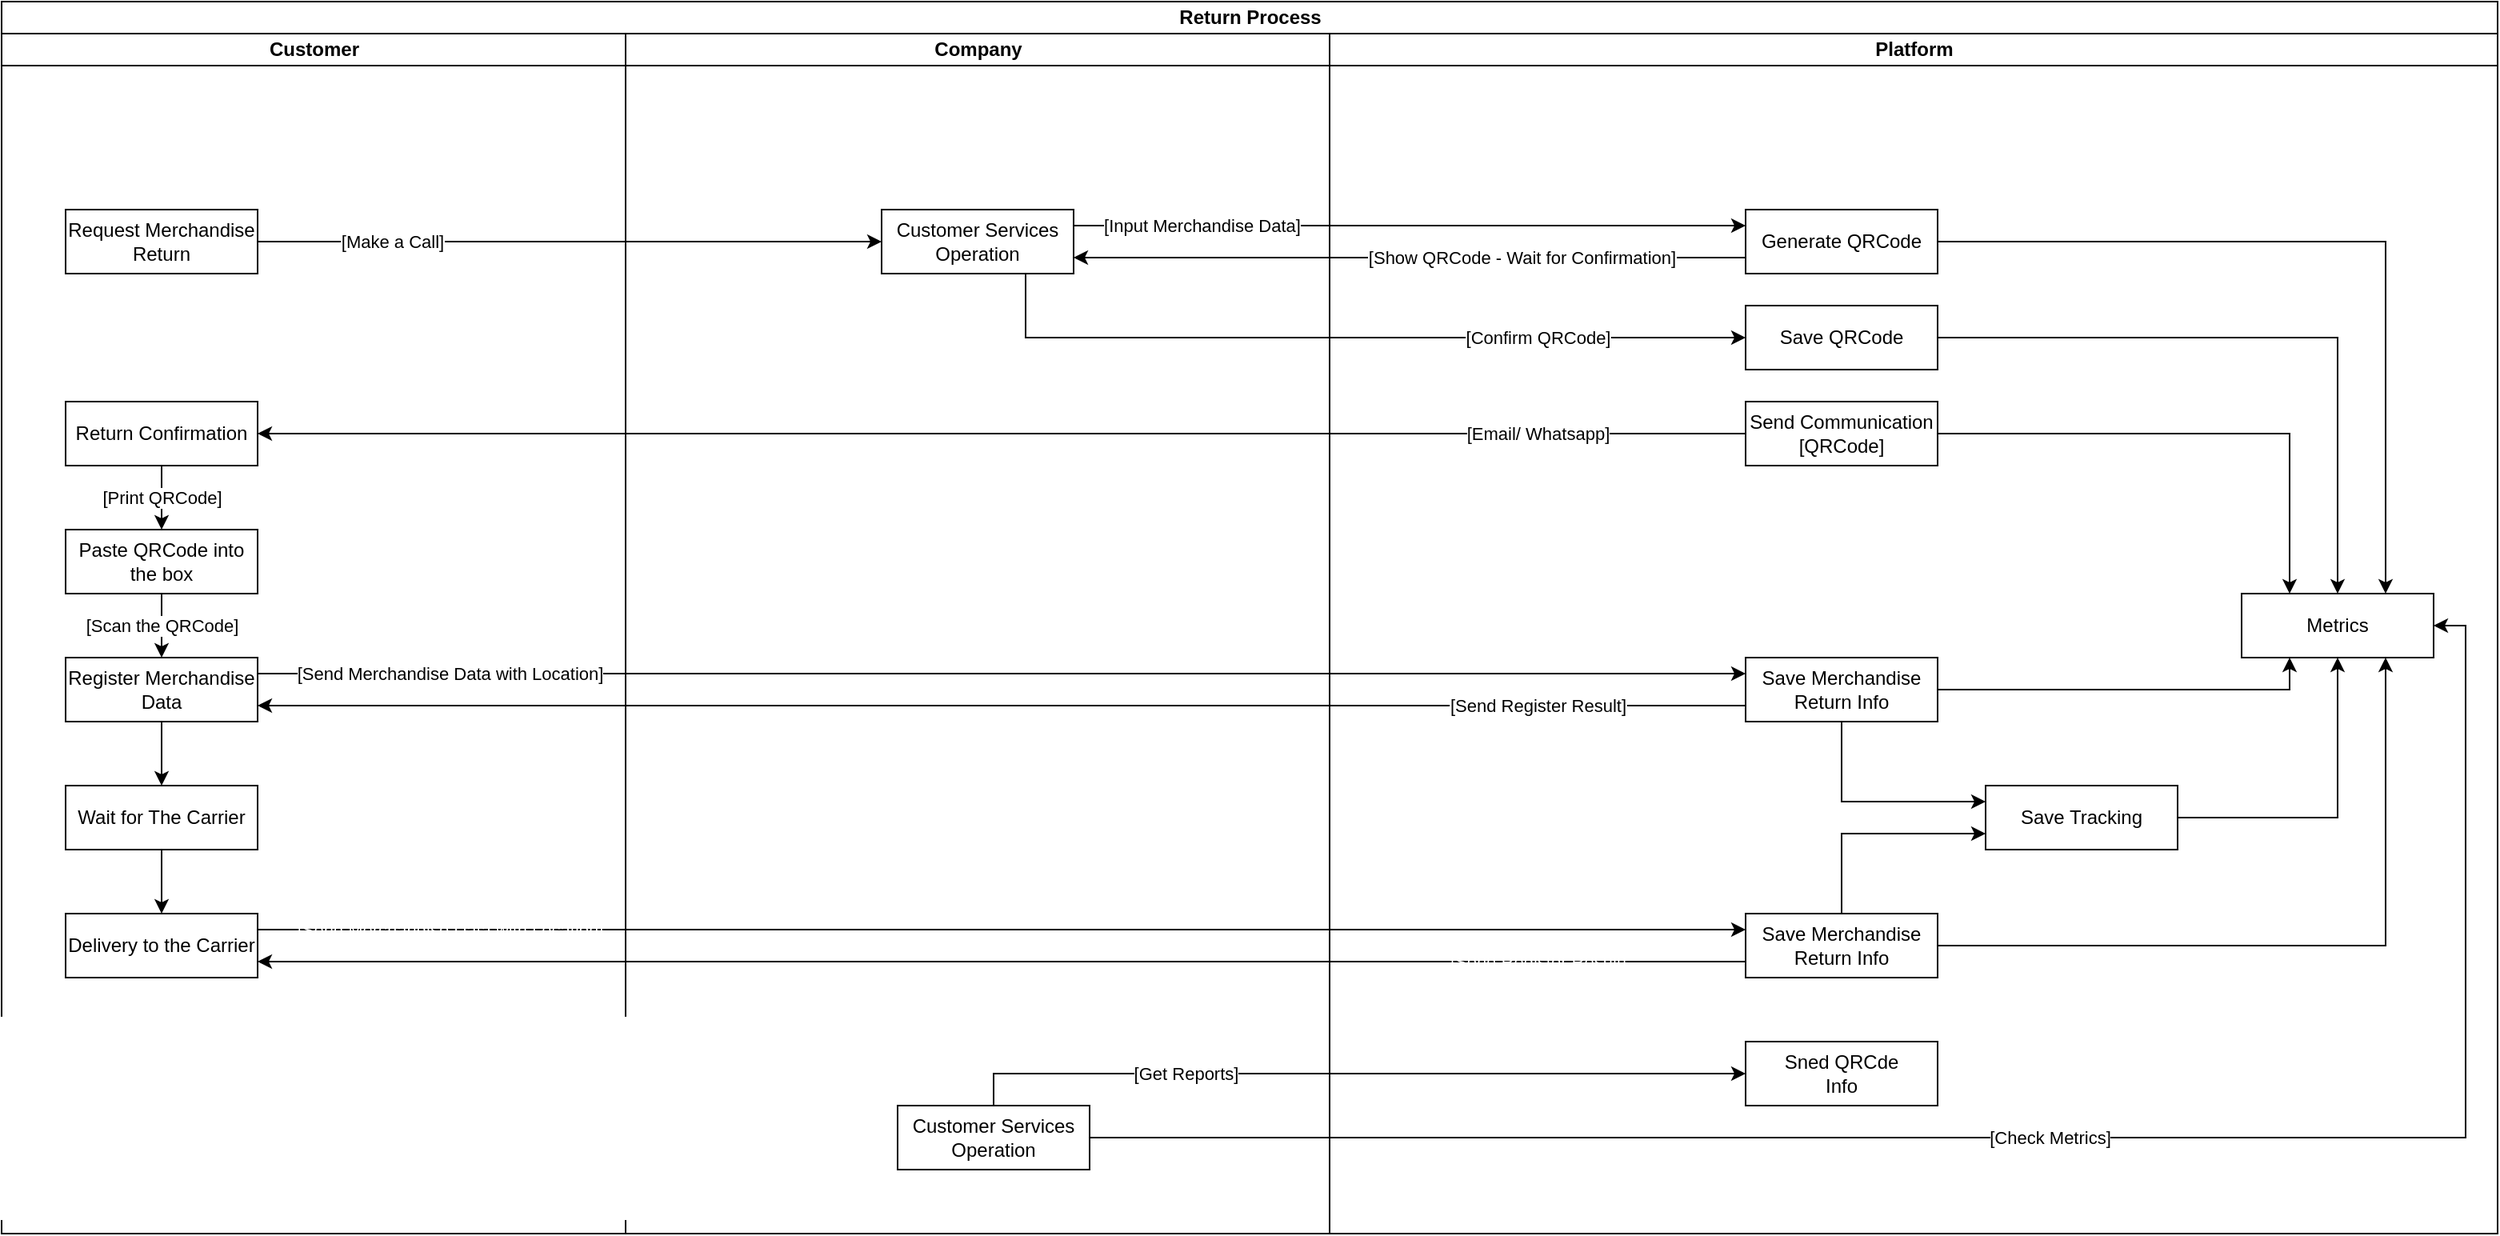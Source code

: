 <mxfile version="24.7.8">
  <diagram name="merchandise-return" id="U4avmxEUb9U5ctjbEQnx">
    <mxGraphModel dx="1682" dy="854" grid="1" gridSize="10" guides="1" tooltips="1" connect="1" arrows="1" fold="1" page="1" pageScale="1" pageWidth="1169" pageHeight="827" math="0" shadow="0">
      <root>
        <mxCell id="0" />
        <mxCell id="1" parent="0" />
        <mxCell id="FkEDhKjA1_ZWlDs_zAjh-2" value="Return Process" style="swimlane;childLayout=stackLayout;resizeParent=1;resizeParentMax=0;startSize=20;html=1;" parent="1" vertex="1">
          <mxGeometry x="40" y="30" width="1560" height="770" as="geometry" />
        </mxCell>
        <mxCell id="FkEDhKjA1_ZWlDs_zAjh-3" value="Customer" style="swimlane;startSize=20;html=1;" parent="FkEDhKjA1_ZWlDs_zAjh-2" vertex="1">
          <mxGeometry y="20" width="390" height="750" as="geometry" />
        </mxCell>
        <mxCell id="FkEDhKjA1_ZWlDs_zAjh-1" value="Request Merchandise&lt;div&gt;Return&lt;/div&gt;" style="rounded=0;whiteSpace=wrap;html=1;" parent="FkEDhKjA1_ZWlDs_zAjh-3" vertex="1">
          <mxGeometry x="40.0" y="110" width="120" height="40" as="geometry" />
        </mxCell>
        <mxCell id="FkEDhKjA1_ZWlDs_zAjh-21" value="[Print QRCode]" style="edgeStyle=orthogonalEdgeStyle;rounded=0;orthogonalLoop=1;jettySize=auto;html=1;entryX=0.5;entryY=0;entryDx=0;entryDy=0;" parent="FkEDhKjA1_ZWlDs_zAjh-3" source="FkEDhKjA1_ZWlDs_zAjh-18" target="FkEDhKjA1_ZWlDs_zAjh-20" edge="1">
          <mxGeometry relative="1" as="geometry" />
        </mxCell>
        <mxCell id="FkEDhKjA1_ZWlDs_zAjh-18" value="Return Confirmation" style="rounded=0;whiteSpace=wrap;html=1;" parent="FkEDhKjA1_ZWlDs_zAjh-3" vertex="1">
          <mxGeometry x="40.0" y="230" width="120" height="40" as="geometry" />
        </mxCell>
        <mxCell id="FkEDhKjA1_ZWlDs_zAjh-23" value="[Scan the QRCode]" style="edgeStyle=orthogonalEdgeStyle;rounded=0;orthogonalLoop=1;jettySize=auto;html=1;" parent="FkEDhKjA1_ZWlDs_zAjh-3" source="FkEDhKjA1_ZWlDs_zAjh-20" target="FkEDhKjA1_ZWlDs_zAjh-22" edge="1">
          <mxGeometry relative="1" as="geometry" />
        </mxCell>
        <mxCell id="FkEDhKjA1_ZWlDs_zAjh-20" value="Paste QRCode into the box" style="rounded=0;whiteSpace=wrap;html=1;" parent="FkEDhKjA1_ZWlDs_zAjh-3" vertex="1">
          <mxGeometry x="40.0" y="310" width="120" height="40" as="geometry" />
        </mxCell>
        <mxCell id="FkEDhKjA1_ZWlDs_zAjh-29" style="edgeStyle=orthogonalEdgeStyle;rounded=0;orthogonalLoop=1;jettySize=auto;html=1;entryX=0.5;entryY=0;entryDx=0;entryDy=0;" parent="FkEDhKjA1_ZWlDs_zAjh-3" source="FkEDhKjA1_ZWlDs_zAjh-22" target="FkEDhKjA1_ZWlDs_zAjh-28" edge="1">
          <mxGeometry relative="1" as="geometry" />
        </mxCell>
        <mxCell id="FkEDhKjA1_ZWlDs_zAjh-22" value="Register Merchandise Data" style="rounded=0;whiteSpace=wrap;html=1;" parent="FkEDhKjA1_ZWlDs_zAjh-3" vertex="1">
          <mxGeometry x="40.0" y="390" width="120" height="40" as="geometry" />
        </mxCell>
        <mxCell id="FkEDhKjA1_ZWlDs_zAjh-31" style="edgeStyle=orthogonalEdgeStyle;rounded=0;orthogonalLoop=1;jettySize=auto;html=1;exitX=0.5;exitY=1;exitDx=0;exitDy=0;entryX=0.5;entryY=0;entryDx=0;entryDy=0;" parent="FkEDhKjA1_ZWlDs_zAjh-3" source="FkEDhKjA1_ZWlDs_zAjh-28" target="FkEDhKjA1_ZWlDs_zAjh-30" edge="1">
          <mxGeometry relative="1" as="geometry" />
        </mxCell>
        <mxCell id="FkEDhKjA1_ZWlDs_zAjh-28" value="Wait for The Carrier" style="rounded=0;whiteSpace=wrap;html=1;" parent="FkEDhKjA1_ZWlDs_zAjh-3" vertex="1">
          <mxGeometry x="40.0" y="470" width="120" height="40" as="geometry" />
        </mxCell>
        <mxCell id="FkEDhKjA1_ZWlDs_zAjh-30" value="Delivery to the Carrier" style="rounded=0;whiteSpace=wrap;html=1;" parent="FkEDhKjA1_ZWlDs_zAjh-3" vertex="1">
          <mxGeometry x="40.0" y="550" width="120" height="40" as="geometry" />
        </mxCell>
        <mxCell id="FkEDhKjA1_ZWlDs_zAjh-4" value="Company" style="swimlane;startSize=20;html=1;" parent="FkEDhKjA1_ZWlDs_zAjh-2" vertex="1">
          <mxGeometry x="390" y="20" width="440" height="750" as="geometry" />
        </mxCell>
        <mxCell id="FkEDhKjA1_ZWlDs_zAjh-6" value="Customer Services&lt;br&gt;Operation" style="rounded=0;whiteSpace=wrap;html=1;" parent="FkEDhKjA1_ZWlDs_zAjh-4" vertex="1">
          <mxGeometry x="160.0" y="110" width="120" height="40" as="geometry" />
        </mxCell>
        <mxCell id="FkEDhKjA1_ZWlDs_zAjh-55" value="Customer Services&lt;br&gt;Operation" style="rounded=0;whiteSpace=wrap;html=1;" parent="FkEDhKjA1_ZWlDs_zAjh-4" vertex="1">
          <mxGeometry x="170.0" y="670" width="120" height="40" as="geometry" />
        </mxCell>
        <mxCell id="FkEDhKjA1_ZWlDs_zAjh-7" value="[Make a Call]" style="edgeStyle=orthogonalEdgeStyle;rounded=0;orthogonalLoop=1;jettySize=auto;html=1;entryX=0;entryY=0.5;entryDx=0;entryDy=0;" parent="FkEDhKjA1_ZWlDs_zAjh-2" source="FkEDhKjA1_ZWlDs_zAjh-1" target="FkEDhKjA1_ZWlDs_zAjh-6" edge="1">
          <mxGeometry x="-0.571" relative="1" as="geometry">
            <mxPoint as="offset" />
          </mxGeometry>
        </mxCell>
        <mxCell id="FkEDhKjA1_ZWlDs_zAjh-10" value="[Input Merchandise Data]" style="edgeStyle=orthogonalEdgeStyle;rounded=0;orthogonalLoop=1;jettySize=auto;html=1;entryX=0;entryY=0.25;entryDx=0;entryDy=0;exitX=1;exitY=0.25;exitDx=0;exitDy=0;" parent="FkEDhKjA1_ZWlDs_zAjh-2" source="FkEDhKjA1_ZWlDs_zAjh-6" target="FkEDhKjA1_ZWlDs_zAjh-9" edge="1">
          <mxGeometry x="-0.619" relative="1" as="geometry">
            <mxPoint x="480" y="140" as="sourcePoint" />
            <mxPoint as="offset" />
          </mxGeometry>
        </mxCell>
        <mxCell id="FkEDhKjA1_ZWlDs_zAjh-11" value="[Show QRCode - Wait for Confirmation]" style="edgeStyle=orthogonalEdgeStyle;rounded=0;orthogonalLoop=1;jettySize=auto;html=1;entryX=1;entryY=0.75;entryDx=0;entryDy=0;exitX=0;exitY=0.75;exitDx=0;exitDy=0;" parent="FkEDhKjA1_ZWlDs_zAjh-2" source="FkEDhKjA1_ZWlDs_zAjh-9" target="FkEDhKjA1_ZWlDs_zAjh-6" edge="1">
          <mxGeometry x="-0.333" relative="1" as="geometry">
            <mxPoint as="offset" />
          </mxGeometry>
        </mxCell>
        <mxCell id="FkEDhKjA1_ZWlDs_zAjh-16" value="[Confirm QRCode]" style="edgeStyle=orthogonalEdgeStyle;rounded=0;orthogonalLoop=1;jettySize=auto;html=1;entryX=0;entryY=0.5;entryDx=0;entryDy=0;" parent="FkEDhKjA1_ZWlDs_zAjh-2" target="FkEDhKjA1_ZWlDs_zAjh-15" edge="1">
          <mxGeometry x="0.469" relative="1" as="geometry">
            <mxPoint x="640" y="170" as="sourcePoint" />
            <Array as="points">
              <mxPoint x="640" y="210" />
            </Array>
            <mxPoint as="offset" />
          </mxGeometry>
        </mxCell>
        <mxCell id="FkEDhKjA1_ZWlDs_zAjh-19" value="[Email/ Whatsapp]" style="edgeStyle=orthogonalEdgeStyle;rounded=0;orthogonalLoop=1;jettySize=auto;html=1;entryX=1;entryY=0.5;entryDx=0;entryDy=0;" parent="FkEDhKjA1_ZWlDs_zAjh-2" source="FkEDhKjA1_ZWlDs_zAjh-17" target="FkEDhKjA1_ZWlDs_zAjh-18" edge="1">
          <mxGeometry x="-0.72" relative="1" as="geometry">
            <Array as="points">
              <mxPoint x="710" y="270" />
              <mxPoint x="710" y="270" />
            </Array>
            <mxPoint as="offset" />
          </mxGeometry>
        </mxCell>
        <mxCell id="FkEDhKjA1_ZWlDs_zAjh-26" value="[Send Merchandise Data with Location]" style="edgeStyle=orthogonalEdgeStyle;rounded=0;orthogonalLoop=1;jettySize=auto;html=1;exitX=1;exitY=0.25;exitDx=0;exitDy=0;entryX=0;entryY=0.25;entryDx=0;entryDy=0;" parent="FkEDhKjA1_ZWlDs_zAjh-2" source="FkEDhKjA1_ZWlDs_zAjh-22" target="FkEDhKjA1_ZWlDs_zAjh-24" edge="1">
          <mxGeometry x="-0.742" relative="1" as="geometry">
            <mxPoint as="offset" />
          </mxGeometry>
        </mxCell>
        <mxCell id="FkEDhKjA1_ZWlDs_zAjh-27" value="[Send Register Result]" style="edgeStyle=orthogonalEdgeStyle;rounded=0;orthogonalLoop=1;jettySize=auto;html=1;exitX=0;exitY=0.75;exitDx=0;exitDy=0;entryX=1;entryY=0.75;entryDx=0;entryDy=0;" parent="FkEDhKjA1_ZWlDs_zAjh-2" source="FkEDhKjA1_ZWlDs_zAjh-24" target="FkEDhKjA1_ZWlDs_zAjh-22" edge="1">
          <mxGeometry x="-0.72" relative="1" as="geometry">
            <mxPoint as="offset" />
          </mxGeometry>
        </mxCell>
        <mxCell id="FkEDhKjA1_ZWlDs_zAjh-33" value="&lt;span style=&quot;font-family: Helvetica; font-size: 11px; font-style: normal; font-variant-ligatures: normal; font-variant-caps: normal; font-weight: 400; letter-spacing: normal; orphans: 2; text-align: center; text-indent: 0px; text-transform: none; widows: 2; word-spacing: 0px; -webkit-text-stroke-width: 0px; white-space: nowrap; text-decoration-thickness: initial; text-decoration-style: initial; text-decoration-color: initial; float: none; display: inline !important;&quot;&gt;[Send Merchandise Data with Location]&lt;/span&gt;" style="edgeStyle=orthogonalEdgeStyle;rounded=0;orthogonalLoop=1;jettySize=auto;html=1;exitX=1;exitY=0.25;exitDx=0;exitDy=0;entryX=0;entryY=0.25;entryDx=0;entryDy=0;labelBackgroundColor=none;fontColor=#FFFFFF;" parent="FkEDhKjA1_ZWlDs_zAjh-2" source="FkEDhKjA1_ZWlDs_zAjh-30" target="FkEDhKjA1_ZWlDs_zAjh-32" edge="1">
          <mxGeometry x="-0.742" relative="1" as="geometry">
            <mxPoint as="offset" />
          </mxGeometry>
        </mxCell>
        <mxCell id="FkEDhKjA1_ZWlDs_zAjh-5" value="Platform" style="swimlane;startSize=20;html=1;" parent="FkEDhKjA1_ZWlDs_zAjh-2" vertex="1">
          <mxGeometry x="830" y="20" width="730" height="750" as="geometry" />
        </mxCell>
        <mxCell id="FkEDhKjA1_ZWlDs_zAjh-49" style="edgeStyle=orthogonalEdgeStyle;rounded=0;orthogonalLoop=1;jettySize=auto;html=1;entryX=0.75;entryY=0;entryDx=0;entryDy=0;" parent="FkEDhKjA1_ZWlDs_zAjh-5" source="FkEDhKjA1_ZWlDs_zAjh-9" target="FkEDhKjA1_ZWlDs_zAjh-48" edge="1">
          <mxGeometry relative="1" as="geometry" />
        </mxCell>
        <mxCell id="FkEDhKjA1_ZWlDs_zAjh-9" value="Generate QRCode" style="rounded=0;whiteSpace=wrap;html=1;" parent="FkEDhKjA1_ZWlDs_zAjh-5" vertex="1">
          <mxGeometry x="260.0" y="110" width="120" height="40" as="geometry" />
        </mxCell>
        <mxCell id="FkEDhKjA1_ZWlDs_zAjh-15" value="Save QRCode" style="rounded=0;whiteSpace=wrap;html=1;" parent="FkEDhKjA1_ZWlDs_zAjh-5" vertex="1">
          <mxGeometry x="260.0" y="170" width="120" height="40" as="geometry" />
        </mxCell>
        <mxCell id="FkEDhKjA1_ZWlDs_zAjh-51" style="edgeStyle=orthogonalEdgeStyle;rounded=0;orthogonalLoop=1;jettySize=auto;html=1;entryX=0.25;entryY=0;entryDx=0;entryDy=0;" parent="FkEDhKjA1_ZWlDs_zAjh-5" source="FkEDhKjA1_ZWlDs_zAjh-17" target="FkEDhKjA1_ZWlDs_zAjh-48" edge="1">
          <mxGeometry relative="1" as="geometry" />
        </mxCell>
        <mxCell id="FkEDhKjA1_ZWlDs_zAjh-17" value="Send Communication&lt;div&gt;[QRCode]&lt;/div&gt;" style="rounded=0;whiteSpace=wrap;html=1;" parent="FkEDhKjA1_ZWlDs_zAjh-5" vertex="1">
          <mxGeometry x="260.0" y="230" width="120" height="40" as="geometry" />
        </mxCell>
        <mxCell id="FkEDhKjA1_ZWlDs_zAjh-36" style="edgeStyle=orthogonalEdgeStyle;rounded=0;orthogonalLoop=1;jettySize=auto;html=1;entryX=0;entryY=0.25;entryDx=0;entryDy=0;exitX=0.5;exitY=1;exitDx=0;exitDy=0;" parent="FkEDhKjA1_ZWlDs_zAjh-5" source="FkEDhKjA1_ZWlDs_zAjh-24" target="FkEDhKjA1_ZWlDs_zAjh-35" edge="1">
          <mxGeometry relative="1" as="geometry">
            <Array as="points">
              <mxPoint x="320" y="480" />
            </Array>
          </mxGeometry>
        </mxCell>
        <mxCell id="FkEDhKjA1_ZWlDs_zAjh-52" style="edgeStyle=orthogonalEdgeStyle;rounded=0;orthogonalLoop=1;jettySize=auto;html=1;entryX=0.25;entryY=1;entryDx=0;entryDy=0;" parent="FkEDhKjA1_ZWlDs_zAjh-5" source="FkEDhKjA1_ZWlDs_zAjh-24" target="FkEDhKjA1_ZWlDs_zAjh-48" edge="1">
          <mxGeometry relative="1" as="geometry" />
        </mxCell>
        <mxCell id="FkEDhKjA1_ZWlDs_zAjh-24" value="Save Merchandise Return Info" style="rounded=0;whiteSpace=wrap;html=1;" parent="FkEDhKjA1_ZWlDs_zAjh-5" vertex="1">
          <mxGeometry x="260.0" y="390" width="120" height="40" as="geometry" />
        </mxCell>
        <mxCell id="FkEDhKjA1_ZWlDs_zAjh-34" value="&lt;span style=&quot;font-family: Helvetica; font-size: 11px; font-style: normal; font-variant-ligatures: normal; font-variant-caps: normal; font-weight: 400; letter-spacing: normal; orphans: 2; text-align: center; text-indent: 0px; text-transform: none; widows: 2; word-spacing: 0px; -webkit-text-stroke-width: 0px; white-space: nowrap; text-decoration-thickness: initial; text-decoration-style: initial; text-decoration-color: initial; float: none; display: inline !important;&quot;&gt;[Send Register Result]&lt;/span&gt;" style="edgeStyle=orthogonalEdgeStyle;rounded=0;orthogonalLoop=1;jettySize=auto;html=1;exitX=0;exitY=0.75;exitDx=0;exitDy=0;labelBackgroundColor=none;fontColor=#FFFFFF;" parent="FkEDhKjA1_ZWlDs_zAjh-5" source="FkEDhKjA1_ZWlDs_zAjh-32" edge="1">
          <mxGeometry x="-0.721" relative="1" as="geometry">
            <mxPoint x="-670" y="580" as="targetPoint" />
            <mxPoint as="offset" />
          </mxGeometry>
        </mxCell>
        <mxCell id="FkEDhKjA1_ZWlDs_zAjh-37" style="edgeStyle=orthogonalEdgeStyle;rounded=0;orthogonalLoop=1;jettySize=auto;html=1;entryX=0;entryY=0.75;entryDx=0;entryDy=0;exitX=0.5;exitY=0;exitDx=0;exitDy=0;" parent="FkEDhKjA1_ZWlDs_zAjh-5" source="FkEDhKjA1_ZWlDs_zAjh-32" target="FkEDhKjA1_ZWlDs_zAjh-35" edge="1">
          <mxGeometry relative="1" as="geometry">
            <Array as="points">
              <mxPoint x="320" y="500" />
            </Array>
          </mxGeometry>
        </mxCell>
        <mxCell id="FkEDhKjA1_ZWlDs_zAjh-54" style="edgeStyle=orthogonalEdgeStyle;rounded=0;orthogonalLoop=1;jettySize=auto;html=1;entryX=0.75;entryY=1;entryDx=0;entryDy=0;" parent="FkEDhKjA1_ZWlDs_zAjh-5" source="FkEDhKjA1_ZWlDs_zAjh-32" target="FkEDhKjA1_ZWlDs_zAjh-48" edge="1">
          <mxGeometry relative="1" as="geometry" />
        </mxCell>
        <mxCell id="FkEDhKjA1_ZWlDs_zAjh-32" value="Save Merchandise Return Info" style="rounded=0;whiteSpace=wrap;html=1;" parent="FkEDhKjA1_ZWlDs_zAjh-5" vertex="1">
          <mxGeometry x="260.0" y="550" width="120" height="40" as="geometry" />
        </mxCell>
        <mxCell id="FkEDhKjA1_ZWlDs_zAjh-35" value="Save Tracking" style="rounded=0;whiteSpace=wrap;html=1;" parent="FkEDhKjA1_ZWlDs_zAjh-5" vertex="1">
          <mxGeometry x="410.0" y="470" width="120" height="40" as="geometry" />
        </mxCell>
        <mxCell id="FkEDhKjA1_ZWlDs_zAjh-48" value="Metrics" style="rounded=0;whiteSpace=wrap;html=1;" parent="FkEDhKjA1_ZWlDs_zAjh-5" vertex="1">
          <mxGeometry x="570.0" y="350" width="120" height="40" as="geometry" />
        </mxCell>
        <mxCell id="FkEDhKjA1_ZWlDs_zAjh-50" style="edgeStyle=orthogonalEdgeStyle;rounded=0;orthogonalLoop=1;jettySize=auto;html=1;entryX=0.5;entryY=0;entryDx=0;entryDy=0;" parent="FkEDhKjA1_ZWlDs_zAjh-5" source="FkEDhKjA1_ZWlDs_zAjh-15" target="FkEDhKjA1_ZWlDs_zAjh-48" edge="1">
          <mxGeometry relative="1" as="geometry" />
        </mxCell>
        <mxCell id="FkEDhKjA1_ZWlDs_zAjh-53" style="edgeStyle=orthogonalEdgeStyle;rounded=0;orthogonalLoop=1;jettySize=auto;html=1;entryX=0.5;entryY=1;entryDx=0;entryDy=0;" parent="FkEDhKjA1_ZWlDs_zAjh-5" source="FkEDhKjA1_ZWlDs_zAjh-35" target="FkEDhKjA1_ZWlDs_zAjh-48" edge="1">
          <mxGeometry relative="1" as="geometry" />
        </mxCell>
        <mxCell id="FkEDhKjA1_ZWlDs_zAjh-57" value="Sned QRCde&lt;div&gt;Info&lt;/div&gt;" style="rounded=0;whiteSpace=wrap;html=1;" parent="FkEDhKjA1_ZWlDs_zAjh-5" vertex="1">
          <mxGeometry x="260.0" y="630" width="120" height="40" as="geometry" />
        </mxCell>
        <mxCell id="FkEDhKjA1_ZWlDs_zAjh-58" value="[Get Reports]" style="edgeStyle=orthogonalEdgeStyle;rounded=0;orthogonalLoop=1;jettySize=auto;html=1;entryX=0;entryY=0.5;entryDx=0;entryDy=0;" parent="FkEDhKjA1_ZWlDs_zAjh-2" source="FkEDhKjA1_ZWlDs_zAjh-55" target="FkEDhKjA1_ZWlDs_zAjh-57" edge="1">
          <mxGeometry x="-0.429" relative="1" as="geometry">
            <Array as="points">
              <mxPoint x="620" y="670" />
            </Array>
            <mxPoint as="offset" />
          </mxGeometry>
        </mxCell>
        <mxCell id="FkEDhKjA1_ZWlDs_zAjh-59" value="[Check Metrics]" style="edgeStyle=orthogonalEdgeStyle;rounded=0;orthogonalLoop=1;jettySize=auto;html=1;entryX=1;entryY=0.5;entryDx=0;entryDy=0;" parent="FkEDhKjA1_ZWlDs_zAjh-2" source="FkEDhKjA1_ZWlDs_zAjh-55" target="FkEDhKjA1_ZWlDs_zAjh-48" edge="1">
          <mxGeometry relative="1" as="geometry" />
        </mxCell>
      </root>
    </mxGraphModel>
  </diagram>
</mxfile>
